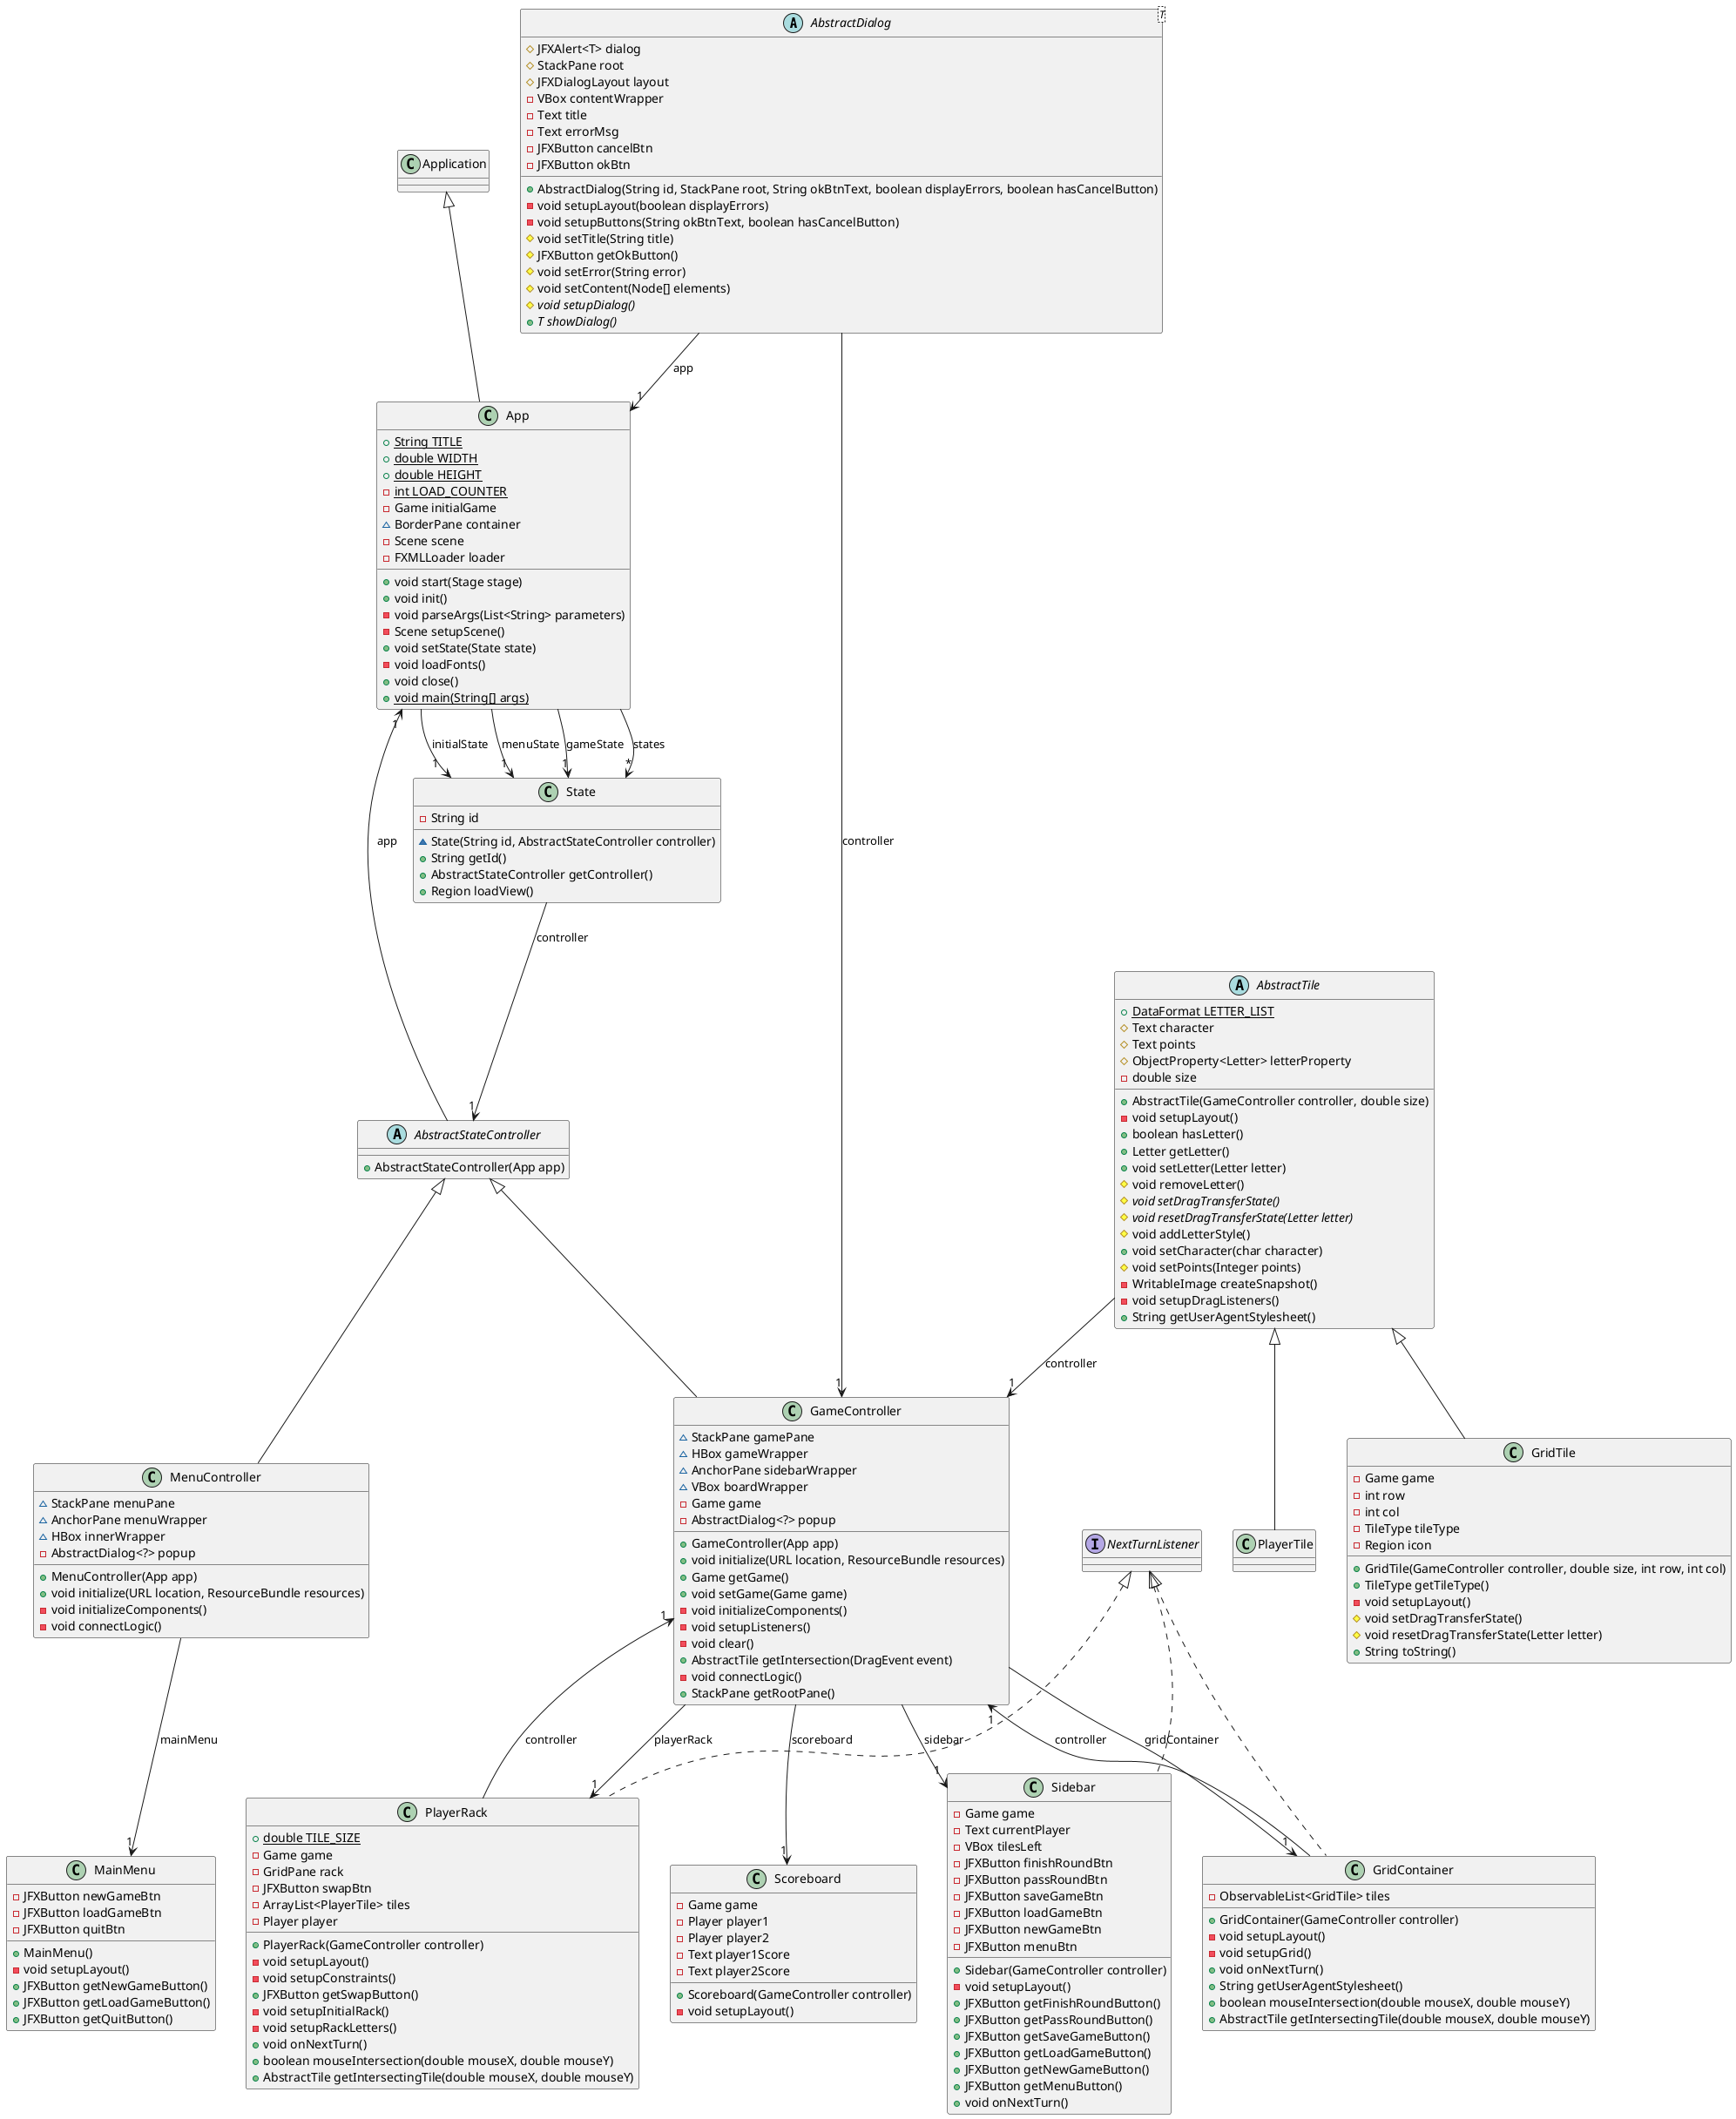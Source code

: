 @startuml
abstract class "AbstractDialog<T>" as AbstractDialog_T_ [[java:spellit.ui.views.dialogs.AbstractDialog]] {
	#JFXAlert<T> dialog
	#StackPane root
	#JFXDialogLayout layout
	-VBox contentWrapper
	-Text title
	-Text errorMsg
	-JFXButton cancelBtn
	-JFXButton okBtn
	+AbstractDialog(String id, StackPane root, String okBtnText, boolean displayErrors, boolean hasCancelButton)
	-void setupLayout(boolean displayErrors)
	-void setupButtons(String okBtnText, boolean hasCancelButton)
	#void setTitle(String title)
	#JFXButton getOkButton()
	#void setError(String error)
	#void setContent(Node[] elements)
	#{abstract}void setupDialog()
	+{abstract}T showDialog()
}
class PlayerRack [[java:spellit.ui.views.PlayerRack]] {
	+{static}double TILE_SIZE
	-Game game
	-GridPane rack
	-JFXButton swapBtn
	-ArrayList<PlayerTile> tiles
	-Player player
	+PlayerRack(GameController controller)
	-void setupLayout()
	-void setupConstraints()
	+JFXButton getSwapButton()
	-void setupInitialRack()
	-void setupRackLetters()
	+void onNextTurn()
	+boolean mouseIntersection(double mouseX, double mouseY)
	+AbstractTile getIntersectingTile(double mouseX, double mouseY)
}
class GameController [[java:spellit.ui.controllers.GameController]] {
}
PlayerRack --> "1" GameController : controller
interface NextTurnListener [[java:spellit.core.events.NextTurnListener]] {
}
NextTurnListener <|.. PlayerRack
class GameController [[java:spellit.ui.controllers.GameController]] {
}
AbstractDialog_T_ --> "1" GameController : controller
class App [[java:spellit.ui.App]] {
}
AbstractDialog_T_ --> "1" App : app

class AbstractTile [[java:spellit.ui.views.AbstractTile]] {
}
AbstractTile <|-- PlayerTile
class GameController [[java:spellit.ui.controllers.GameController]] {
	~StackPane gamePane
	~HBox gameWrapper
	~AnchorPane sidebarWrapper
	~VBox boardWrapper
	-Game game
	-AbstractDialog<?> popup
	+GameController(App app)
	+void initialize(URL location, ResourceBundle resources)
	+Game getGame()
	+void setGame(Game game)
	-void initializeComponents()
	-void setupListeners()
	-void clear()
	+AbstractTile getIntersection(DragEvent event)
	-void connectLogic()
	+StackPane getRootPane()
}
class Scoreboard [[java:spellit.ui.views.Scoreboard]] {
}
GameController --> "1" Scoreboard : scoreboard
class Sidebar [[java:spellit.ui.views.Sidebar]] {
}
GameController --> "1" Sidebar : sidebar
class GridContainer [[java:spellit.ui.views.GridContainer]] {
}
GameController --> "1" GridContainer : gridContainer
class PlayerRack [[java:spellit.ui.views.PlayerRack]] {
}
GameController --> "1" PlayerRack : playerRack
class AbstractStateController [[java:spellit.ui.controllers.AbstractStateController]] {
}
AbstractStateController <|-- GameController
class Sidebar [[java:spellit.ui.views.Sidebar]] {
	-Game game
	-Text currentPlayer
	-VBox tilesLeft
	-JFXButton finishRoundBtn
	-JFXButton passRoundBtn
	-JFXButton saveGameBtn
	-JFXButton loadGameBtn
	-JFXButton newGameBtn
	-JFXButton menuBtn
	+Sidebar(GameController controller)
	-void setupLayout()
	+JFXButton getFinishRoundButton()
	+JFXButton getPassRoundButton()
	+JFXButton getSaveGameButton()
	+JFXButton getLoadGameButton()
	+JFXButton getNewGameButton()
	+JFXButton getMenuButton()
	+void onNextTurn()
}
interface NextTurnListener [[java:spellit.core.events.NextTurnListener]] {
}
NextTurnListener <|.. Sidebar
class App [[java:spellit.ui.App]] {
	+{static}String TITLE
	+{static}double WIDTH
	+{static}double HEIGHT
	-{static}int LOAD_COUNTER
	-Game initialGame
	~BorderPane container
	-Scene scene
	-FXMLLoader loader
	+void start(Stage stage)
	+void init()
	-void parseArgs(List<String> parameters)
	-Scene setupScene()
	+void setState(State state)
	-void loadFonts()
	+void close()
	+{static}void main(String[] args)
}
class State [[java:spellit.ui.State]] {
}
App --> "1" State : menuState
class State [[java:spellit.ui.State]] {
}
App --> "1" State : gameState
class State [[java:spellit.ui.State]] {
}
App --> "*" State : states
class State [[java:spellit.ui.State]] {
}
App --> "1" State : initialState
class Application [[java:com.sun.glass.ui.Application]] {
}
Application <|-- App
class MenuController [[java:spellit.ui.controllers.MenuController]] {
	~StackPane menuPane
	~AnchorPane menuWrapper
	~HBox innerWrapper
	-AbstractDialog<?> popup
	+MenuController(App app)
	+void initialize(URL location, ResourceBundle resources)
	-void initializeComponents()
	-void connectLogic()
}
class MainMenu [[java:spellit.ui.views.MainMenu]] {
}
MenuController --> "1" MainMenu : mainMenu
class AbstractStateController [[java:spellit.ui.controllers.AbstractStateController]] {
}
AbstractStateController <|-- MenuController
class State [[java:spellit.ui.State]] {
	-String id
	~State(String id, AbstractStateController controller)
	+String getId()
	+AbstractStateController getController()
	+Region loadView()
}
class AbstractStateController [[java:spellit.ui.controllers.AbstractStateController]] {
}
State --> "1" AbstractStateController : controller
class GridTile [[java:spellit.ui.views.GridTile]] {
	-Game game
	-int row
	-int col
	-TileType tileType
	-Region icon
	+GridTile(GameController controller, double size, int row, int col)
	+TileType getTileType()
	-void setupLayout()
	#void setDragTransferState()
	#void resetDragTransferState(Letter letter)
	+String toString()
}
class AbstractTile [[java:spellit.ui.views.AbstractTile]] {
}
AbstractTile <|-- GridTile
class MainMenu [[java:spellit.ui.views.MainMenu]] {
	-JFXButton newGameBtn
	-JFXButton loadGameBtn
	-JFXButton quitBtn
	+MainMenu()
	-void setupLayout()
	+JFXButton getNewGameButton()
	+JFXButton getLoadGameButton()
	+JFXButton getQuitButton()
}
abstract class AbstractStateController [[java:spellit.ui.controllers.AbstractStateController]] {
	+AbstractStateController(App app)
}
class App [[java:spellit.ui.App]] {
}
AbstractStateController --> "1" App : app
class Scoreboard [[java:spellit.ui.views.Scoreboard]] {
	-Game game
	-Player player1
	-Player player2
	-Text player1Score
	-Text player2Score
	+Scoreboard(GameController controller)
	-void setupLayout()
}
class GridContainer [[java:spellit.ui.views.GridContainer]] {
	-ObservableList<GridTile> tiles
	+GridContainer(GameController controller)
	-void setupLayout()
	-void setupGrid()
	+void onNextTurn()
	+String getUserAgentStylesheet()
	+boolean mouseIntersection(double mouseX, double mouseY)
	+AbstractTile getIntersectingTile(double mouseX, double mouseY)
}
class GameController [[java:spellit.ui.controllers.GameController]] {
}
GridContainer --> "1" GameController : controller
interface NextTurnListener [[java:spellit.core.events.NextTurnListener]] {
}
NextTurnListener <|.. GridContainer
abstract class AbstractTile [[java:spellit.ui.views.AbstractTile]] {
	+{static}DataFormat LETTER_LIST
	#Text character
	#Text points
	#ObjectProperty<Letter> letterProperty
	-double size
	+AbstractTile(GameController controller, double size)
	-void setupLayout()
	+boolean hasLetter()
	+Letter getLetter()
	+void setLetter(Letter letter)
	#void removeLetter()
	#{abstract}void setDragTransferState()
	#{abstract}void resetDragTransferState(Letter letter)
	#void addLetterStyle()
	+void setCharacter(char character)
	#void setPoints(Integer points)
	-WritableImage createSnapshot()
	-void setupDragListeners()
	+String getUserAgentStylesheet()
}
class GameController [[java:spellit.ui.controllers.GameController]] {
}
AbstractTile --> "1" GameController : controller
@enduml